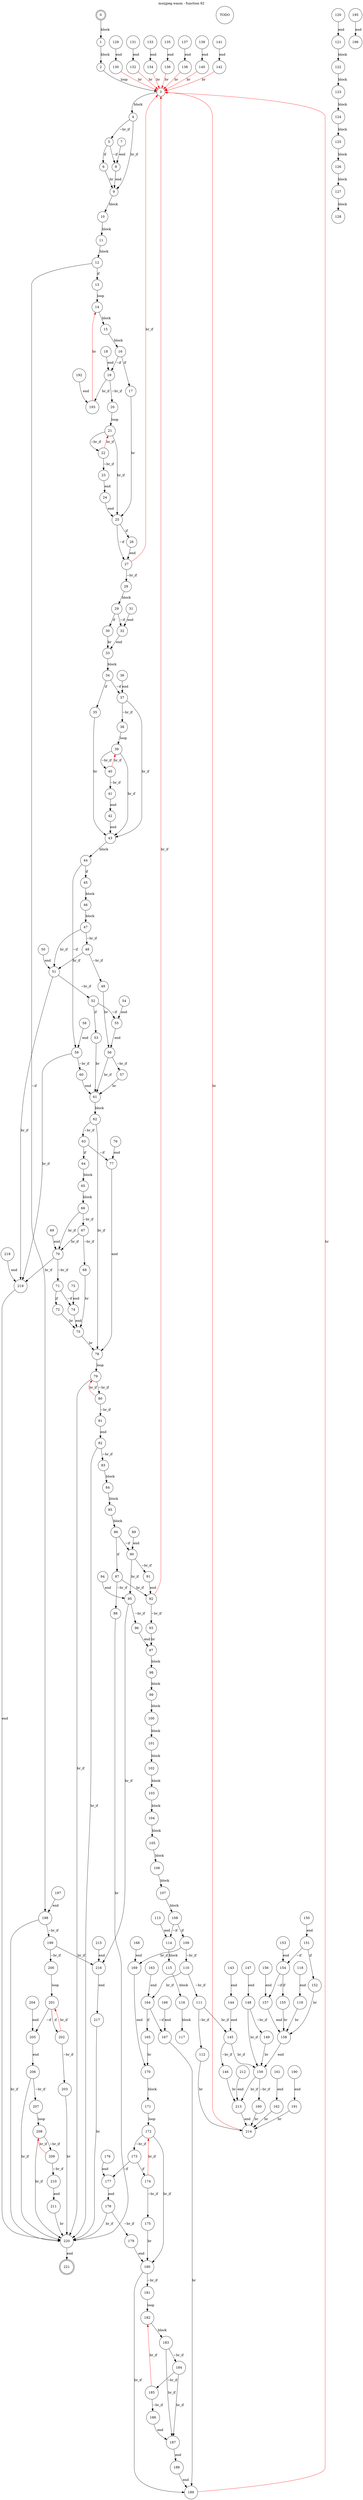 digraph finite_state_machine {
    label = "mozjpeg.wasm - function 92"
    labelloc =  t
    labelfontsize = 16
    labelfontcolor = black
    labelfontname = "Helvetica"
    node [shape = doublecircle]; 0 221;
    node [shape = circle];
    0 -> 1[label = "block"];
    1 -> 2[label = "block"];
    2 -> 3[label = "loop"];
    3 -> 4[label = "block"];
    4 -> 5[label = "~br_if"];
    4 -> 9[label = "br_if"];
    5 -> 6[label = "if"];
    5 -> 8[label = "~if"];
    6 -> 9[label = "br"];
    7 -> 8[label = "end"];
    8 -> 9[label = "end"];
    9 -> 10[label = "block"];
    10 -> 11[label = "block"];
    11 -> 12[label = "block"];
    12 -> 13[label = "if"];
    12 -> 198[label = "~if"];
    13 -> 14[label = "loop"];
    14 -> 15[label = "block"];
    15 -> 16[label = "block"];
    16 -> 17[label = "if"];
    16 -> 19[label = "~if"];
    17 -> 25[label = "br"];
    18 -> 19[label = "end"];
    19 -> 20[label = "~br_if"];
    19 -> 193[label = "br_if"];
    20 -> 21[label = "loop"];
    21 -> 22[label = "~br_if"];
    21 -> 25[label = "br_if"];
    22 -> 23[label = "~br_if"];
    22 -> 21[color="red" label = "br_if"];
    23 -> 24[label = "end"];
    24 -> 25[label = "end"];
    25 -> 26[label = "if"];
    25 -> 27[label = "~if"];
    26 -> 27[label = "end"];
    27 -> 28[label = "~br_if"];
    27 -> 3[color="red" label = "br_if"];
    28 -> 29[label = "block"];
    29 -> 30[label = "if"];
    29 -> 32[label = "~if"];
    30 -> 33[label = "br"];
    31 -> 32[label = "end"];
    32 -> 33[label = "end"];
    33 -> 34[label = "block"];
    34 -> 35[label = "if"];
    34 -> 37[label = "~if"];
    35 -> 43[label = "br"];
    36 -> 37[label = "end"];
    37 -> 38[label = "~br_if"];
    37 -> 43[label = "br_if"];
    38 -> 39[label = "loop"];
    39 -> 40[label = "~br_if"];
    39 -> 43[label = "br_if"];
    40 -> 41[label = "~br_if"];
    40 -> 39[color="red" label = "br_if"];
    41 -> 42[label = "end"];
    42 -> 43[label = "end"];
    43 -> 44[label = "block"];
    44 -> 45[label = "if"];
    44 -> 59[label = "~if"];
    45 -> 46[label = "block"];
    46 -> 47[label = "block"];
    47 -> 48[label = "~br_if"];
    47 -> 51[label = "br_if"];
    48 -> 49[label = "~br_if"];
    48 -> 51[label = "br_if"];
    49 -> 56[label = "br"];
    50 -> 51[label = "end"];
    51 -> 52[label = "~br_if"];
    51 -> 219[label = "br_if"];
    52 -> 53[label = "if"];
    52 -> 55[label = "~if"];
    53 -> 61[label = "br"];
    54 -> 55[label = "end"];
    55 -> 56[label = "end"];
    56 -> 57[label = "~br_if"];
    56 -> 61[label = "br_if"];
    57 -> 61[label = "br"];
    58 -> 59[label = "end"];
    59 -> 60[label = "~br_if"];
    59 -> 219[label = "br_if"];
    60 -> 61[label = "end"];
    61 -> 62[label = "block"];
    62 -> 63[label = "~br_if"];
    62 -> 78[label = "br_if"];
    63 -> 64[label = "if"];
    63 -> 77[label = "~if"];
    64 -> 65[label = "block"];
    65 -> 66[label = "block"];
    66 -> 67[label = "~br_if"];
    66 -> 70[label = "br_if"];
    67 -> 68[label = "~br_if"];
    67 -> 70[label = "br_if"];
    68 -> 75[label = "br"];
    69 -> 70[label = "end"];
    70 -> 71[label = "~br_if"];
    70 -> 219[label = "br_if"];
    71 -> 72[label = "if"];
    71 -> 74[label = "~if"];
    72 -> 75[label = "br"];
    73 -> 74[label = "end"];
    74 -> 75[label = "end"];
    75 -> 78[label = "br"];
    76 -> 77[label = "end"];
    77 -> 78[label = "end"];
    78 -> 79[label = "loop"];
    79 -> 80[label = "~br_if"];
    79 -> 220[label = "br_if"];
    80 -> 81[label = "~br_if"];
    80 -> 79[color="red" label = "br_if"];
    81 -> 82[label = "end"];
    82 -> 83[label = "~br_if"];
    82 -> 220[label = "br_if"];
    83 -> 84[label = "block"];
    84 -> 85[label = "block"];
    85 -> 86[label = "block"];
    86 -> 87[label = "if"];
    86 -> 90[label = "~if"];
    87 -> 88[label = "~br_if"];
    87 -> 92[label = "br_if"];
    88 -> 220[label = "br"];
    89 -> 90[label = "end"];
    90 -> 91[label = "~br_if"];
    90 -> 95[label = "br_if"];
    91 -> 92[label = "end"];
    92 -> 93[label = "~br_if"];
    92 -> 3[color="red" label = "br_if"];
    93 -> 97[label = "br"];
    94 -> 95[label = "end"];
    95 -> 96[label = "~br_if"];
    95 -> 216[label = "br_if"];
    96 -> 97[label = "end"];
    97 -> 98[label = "block"];
    98 -> 99[label = "block"];
    99 -> 100[label = "block"];
    100 -> 101[label = "block"];
    101 -> 102[label = "block"];
    102 -> 103[label = "block"];
    103 -> 104[label = "block"];
    104 -> 105[label = "block"];
    105 -> 106[label = "block"];
    106 -> 107[label = "block"];
    107 -> 108[label = "block"];
    108 -> 109[label = "if"];
    108 -> 114[label = "~if"];
    109 -> 110[label = "~br_if"];
    109 -> 169[label = "br_if"];
    110 -> 111[label = "~br_if"];
    110 -> 164[label = "br_if"];
    111 -> 112[label = "~br_if"];
    111 -> 145[label = "br_if"];
    112 -> 214[label = "br"];
    113 -> 114[label = "end"];
    114 -> 115[label = "block"];
    115 -> 116[label = "block"];
    116 -> 117[label = "block"];
TODO
    118 -> 119[label = "end"];
    119 -> 158[label = "br"];
    120 -> 121[label = "end"];
    121 -> 122[label = "block"];
    122 -> 123[label = "block"];
    123 -> 124[label = "block"];
    124 -> 125[label = "block"];
    125 -> 126[label = "block"];
    126 -> 127[label = "block"];
    127 -> 128[label = "block"];
TODO
    129 -> 130[label = "end"];
    130 -> 3[color="red" label = "br"];
    131 -> 132[label = "end"];
    132 -> 3[color="red" label = "br"];
    133 -> 134[label = "end"];
    134 -> 3[color="red" label = "br"];
    135 -> 136[label = "end"];
    136 -> 3[color="red" label = "br"];
    137 -> 138[label = "end"];
    138 -> 3[color="red" label = "br"];
    139 -> 140[label = "end"];
    140 -> 3[color="red" label = "br"];
    141 -> 142[label = "end"];
    142 -> 3[color="red" label = "br"];
    143 -> 144[label = "end"];
    144 -> 145[label = "end"];
    145 -> 146[label = "~br_if"];
    145 -> 159[label = "br_if"];
    146 -> 213[label = "br"];
    147 -> 148[label = "end"];
    148 -> 149[label = "~br_if"];
    148 -> 159[label = "br_if"];
    149 -> 159[label = "br"];
    150 -> 151[label = "end"];
    151 -> 152[label = "if"];
    151 -> 154[label = "~if"];
    152 -> 158[label = "br"];
    153 -> 154[label = "end"];
    154 -> 155[label = "if"];
    154 -> 157[label = "~if"];
    155 -> 158[label = "br"];
    156 -> 157[label = "end"];
    157 -> 158[label = "end"];
    158 -> 159[label = "end"];
    159 -> 160[label = "~br_if"];
    159 -> 213[label = "br_if"];
    160 -> 214[label = "br"];
    161 -> 162[label = "end"];
    162 -> 214[label = "br"];
    163 -> 164[label = "end"];
    164 -> 165[label = "if"];
    164 -> 167[label = "~if"];
    165 -> 170[label = "br"];
    166 -> 167[label = "end"];
    167 -> 189[label = "br"];
    168 -> 169[label = "end"];
    169 -> 170[label = "end"];
    170 -> 171[label = "block"];
    171 -> 172[label = "loop"];
    172 -> 173[label = "~br_if"];
    172 -> 180[label = "br_if"];
    173 -> 174[label = "if"];
    173 -> 177[label = "~if"];
    174 -> 175[label = "~br_if"];
    174 -> 172[color="red" label = "br_if"];
    175 -> 180[label = "br"];
    176 -> 177[label = "end"];
    177 -> 178[label = "end"];
    178 -> 179[label = "~br_if"];
    178 -> 220[label = "br_if"];
    179 -> 180[label = "end"];
    180 -> 181[label = "~br_if"];
    180 -> 189[label = "br_if"];
    181 -> 182[label = "loop"];
    182 -> 183[label = "block"];
    183 -> 184[label = "~br_if"];
    183 -> 187[label = "br_if"];
    184 -> 185[label = "~br_if"];
    184 -> 187[label = "br_if"];
    185 -> 186[label = "~br_if"];
    185 -> 182[color="red" label = "br_if"];
    186 -> 187[label = "end"];
    187 -> 188[label = "end"];
    188 -> 189[label = "end"];
    189 -> 3[color="red" label = "br"];
    190 -> 191[label = "end"];
    191 -> 214[label = "br"];
    192 -> 193[label = "end"];
    193 -> 14[color="red" label = "br"];
    195 -> 196[label = "end"];
    197 -> 198[label = "end"];
    198 -> 199[label = "~br_if"];
    198 -> 220[label = "br_if"];
    199 -> 200[label = "~br_if"];
    199 -> 216[label = "br_if"];
    200 -> 201[label = "loop"];
    201 -> 202[label = "if"];
    201 -> 205[label = "~if"];
    202 -> 203[label = "~br_if"];
    202 -> 201[color="red" label = "br_if"];
    203 -> 220[label = "br"];
    204 -> 205[label = "end"];
    205 -> 206[label = "end"];
    206 -> 207[label = "~br_if"];
    206 -> 220[label = "br_if"];
    207 -> 208[label = "loop"];
    208 -> 209[label = "~br_if"];
    208 -> 220[label = "br_if"];
    209 -> 210[label = "~br_if"];
    209 -> 208[color="red" label = "br_if"];
    210 -> 211[label = "end"];
    211 -> 220[label = "br"];
    212 -> 213[label = "end"];
    213 -> 214[label = "end"];
    214 -> 3[color="red" label = "br"];
    215 -> 216[label = "end"];
    216 -> 217[label = "end"];
    217 -> 220[label = "br"];
    218 -> 219[label = "end"];
    219 -> 220[label = "end"];
    220 -> 221[label = "end"];
}
